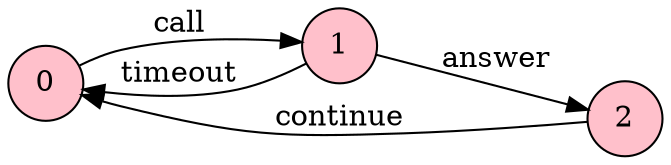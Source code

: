 digraph G {
rankdir = LR;
0 [shape=circle,style=filled, fillcolor=pink];
1 [shape=circle,style=filled, fillcolor=pink];
2 [shape=circle,style=filled, fillcolor=pink];
0 -> 1 [label = "call"];
1 -> 0 [label = "timeout"];
1 -> 2 [label = "answer"];
2 -> 0 [label = "continue"];
}
